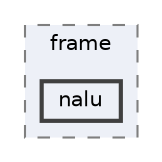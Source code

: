 digraph "nalu"
{
 // LATEX_PDF_SIZE
  bgcolor="transparent";
  edge [fontname=Helvetica,fontsize=10,labelfontname=Helvetica,labelfontsize=10];
  node [fontname=Helvetica,fontsize=10,shape=box,height=0.2,width=0.4];
  compound=true
  subgraph clusterdir_5b4f0ac3f39cfcb6c3b247caa2266733 {
    graph [ bgcolor="#edf0f7", pencolor="grey50", label="frame", fontname=Helvetica,fontsize=10 style="filled,dashed", URL="dir_5b4f0ac3f39cfcb6c3b247caa2266733.html",tooltip=""]
  dir_d65aaed56b4cd48073a3dae694d06ce9 [label="nalu", fillcolor="#edf0f7", color="grey25", style="filled,bold", URL="dir_d65aaed56b4cd48073a3dae694d06ce9.html",tooltip=""];
  }
}
